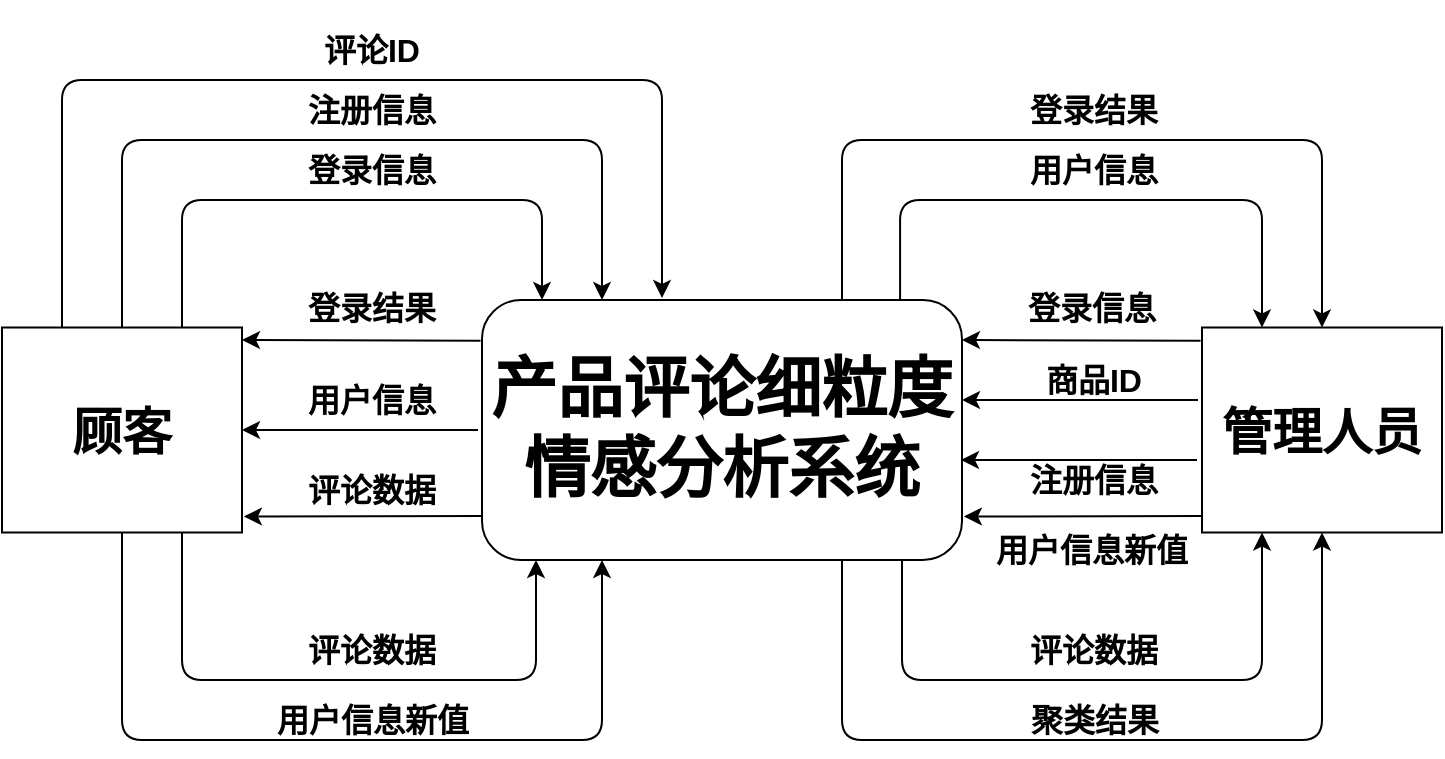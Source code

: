 <mxfile version="13.6.2" type="device"><diagram id="iOc1jZ-j7H5OQ-Gd9pYG" name="第 1 页"><mxGraphModel dx="2315" dy="640" grid="1" gridSize="10" guides="1" tooltips="1" connect="1" arrows="1" fold="1" page="1" pageScale="1" pageWidth="827" pageHeight="1169" math="0" shadow="0"><root><mxCell id="0"/><mxCell id="1" parent="0"/><mxCell id="IcSjm4cNW31X9xkML1Oy-1" value="&lt;p class=&quot;MsoNormal&quot;&gt;&lt;font face=&quot;Verdana&quot; size=&quot;1&quot;&gt;&lt;b style=&quot;font-size: 33px&quot;&gt;产品评论细粒度情感分析系统&lt;/b&gt;&lt;/font&gt;&lt;/p&gt;" style="rounded=1;whiteSpace=wrap;html=1;" parent="1" vertex="1"><mxGeometry x="150" y="280" width="240" height="130" as="geometry"/></mxCell><mxCell id="IcSjm4cNW31X9xkML1Oy-5" value="&lt;font style=&quot;font-size: 25px&quot;&gt;&lt;b&gt;顾客&lt;/b&gt;&lt;/font&gt;" style="rounded=0;whiteSpace=wrap;html=1;" parent="1" vertex="1"><mxGeometry x="-90" y="293.75" width="120" height="102.5" as="geometry"/></mxCell><mxCell id="IcSjm4cNW31X9xkML1Oy-7" value="" style="edgeStyle=elbowEdgeStyle;elbow=vertical;endArrow=classic;html=1;exitX=0.75;exitY=0;exitDx=0;exitDy=0;" parent="1" source="IcSjm4cNW31X9xkML1Oy-5" edge="1"><mxGeometry width="50" height="50" relative="1" as="geometry"><mxPoint x="60" y="360" as="sourcePoint"/><mxPoint x="180" y="280" as="targetPoint"/><Array as="points"><mxPoint x="100" y="230"/><mxPoint x="100" y="240"/><mxPoint x="60" y="220"/></Array></mxGeometry></mxCell><mxCell id="IcSjm4cNW31X9xkML1Oy-8" value="" style="edgeStyle=elbowEdgeStyle;elbow=vertical;endArrow=classic;html=1;exitX=0.5;exitY=0;exitDx=0;exitDy=0;entryX=0.25;entryY=0;entryDx=0;entryDy=0;" parent="1" source="IcSjm4cNW31X9xkML1Oy-5" target="IcSjm4cNW31X9xkML1Oy-1" edge="1"><mxGeometry width="50" height="50" relative="1" as="geometry"><mxPoint x="10" y="330" as="sourcePoint"/><mxPoint x="189.52" y="286.36" as="targetPoint"/><Array as="points"><mxPoint x="80" y="200"/></Array></mxGeometry></mxCell><mxCell id="IcSjm4cNW31X9xkML1Oy-9" value="" style="edgeStyle=elbowEdgeStyle;elbow=vertical;endArrow=classic;html=1;exitX=0.75;exitY=1;exitDx=0;exitDy=0;" parent="1" source="IcSjm4cNW31X9xkML1Oy-5" edge="1"><mxGeometry width="50" height="50" relative="1" as="geometry"><mxPoint x="60" y="460" as="sourcePoint"/><mxPoint x="177" y="410" as="targetPoint"/><Array as="points"><mxPoint x="90" y="470"/></Array></mxGeometry></mxCell><mxCell id="IcSjm4cNW31X9xkML1Oy-10" value="" style="edgeStyle=elbowEdgeStyle;elbow=vertical;endArrow=classic;html=1;exitX=0.5;exitY=1;exitDx=0;exitDy=0;entryX=0.25;entryY=1;entryDx=0;entryDy=0;" parent="1" source="IcSjm4cNW31X9xkML1Oy-5" target="IcSjm4cNW31X9xkML1Oy-1" edge="1"><mxGeometry width="50" height="50" relative="1" as="geometry"><mxPoint x="60" y="460" as="sourcePoint"/><mxPoint x="110" y="410" as="targetPoint"/><Array as="points"><mxPoint x="100" y="500"/></Array></mxGeometry></mxCell><mxCell id="IcSjm4cNW31X9xkML1Oy-13" value="" style="endArrow=classic;html=1;exitX=-0.003;exitY=0.157;exitDx=0;exitDy=0;exitPerimeter=0;" parent="1" source="IcSjm4cNW31X9xkML1Oy-1" edge="1"><mxGeometry width="50" height="50" relative="1" as="geometry"><mxPoint x="390" y="360" as="sourcePoint"/><mxPoint x="30" y="300" as="targetPoint"/></mxGeometry></mxCell><mxCell id="IcSjm4cNW31X9xkML1Oy-14" value="" style="endArrow=classic;html=1;entryX=1;entryY=0.5;entryDx=0;entryDy=0;" parent="1" target="IcSjm4cNW31X9xkML1Oy-5" edge="1"><mxGeometry width="50" height="50" relative="1" as="geometry"><mxPoint x="148" y="345" as="sourcePoint"/><mxPoint x="44.2" y="340.03" as="targetPoint"/></mxGeometry></mxCell><mxCell id="IcSjm4cNW31X9xkML1Oy-15" value="" style="endArrow=classic;html=1;entryX=1.008;entryY=0.922;entryDx=0;entryDy=0;entryPerimeter=0;" parent="1" target="IcSjm4cNW31X9xkML1Oy-5" edge="1"><mxGeometry width="50" height="50" relative="1" as="geometry"><mxPoint x="150" y="388" as="sourcePoint"/><mxPoint x="54.2" y="350.03" as="targetPoint"/></mxGeometry></mxCell><mxCell id="IcSjm4cNW31X9xkML1Oy-17" value="&lt;font style=&quot;font-size: 25px&quot;&gt;&lt;b&gt;管理人员&lt;/b&gt;&lt;/font&gt;" style="rounded=0;whiteSpace=wrap;html=1;" parent="1" vertex="1"><mxGeometry x="510" y="293.75" width="120" height="102.5" as="geometry"/></mxCell><mxCell id="IcSjm4cNW31X9xkML1Oy-18" value="&lt;font size=&quot;1&quot;&gt;&lt;b style=&quot;font-size: 16px&quot;&gt;注册信息&lt;/b&gt;&lt;/font&gt;" style="text;html=1;strokeColor=none;fillColor=none;align=center;verticalAlign=middle;whiteSpace=wrap;rounded=0;" parent="1" vertex="1"><mxGeometry x="59.99" y="160" width="70" height="50" as="geometry"/></mxCell><mxCell id="IcSjm4cNW31X9xkML1Oy-20" value="&lt;font size=&quot;1&quot;&gt;&lt;b style=&quot;font-size: 16px&quot;&gt;登录信息&lt;/b&gt;&lt;/font&gt;" style="text;html=1;strokeColor=none;fillColor=none;align=center;verticalAlign=middle;whiteSpace=wrap;rounded=0;" parent="1" vertex="1"><mxGeometry x="59.99" y="190" width="70" height="50" as="geometry"/></mxCell><mxCell id="IcSjm4cNW31X9xkML1Oy-21" value="&lt;span style=&quot;font-size: 16px&quot;&gt;&lt;b&gt;用户信息新值&lt;/b&gt;&lt;/span&gt;" style="text;html=1;strokeColor=none;fillColor=none;align=center;verticalAlign=middle;whiteSpace=wrap;rounded=0;rotation=0;" parent="1" vertex="1"><mxGeometry x="43.53" y="480" width="102.93" height="20" as="geometry"/></mxCell><mxCell id="IcSjm4cNW31X9xkML1Oy-23" value="&lt;font size=&quot;1&quot;&gt;&lt;b style=&quot;font-size: 16px&quot;&gt;评论数据&lt;/b&gt;&lt;/font&gt;" style="text;html=1;strokeColor=none;fillColor=none;align=center;verticalAlign=middle;whiteSpace=wrap;rounded=0;" parent="1" vertex="1"><mxGeometry x="59.99" y="430" width="70" height="50" as="geometry"/></mxCell><mxCell id="IcSjm4cNW31X9xkML1Oy-24" value="&lt;font size=&quot;1&quot;&gt;&lt;b style=&quot;font-size: 16px&quot;&gt;评论数据&lt;/b&gt;&lt;/font&gt;" style="text;html=1;strokeColor=none;fillColor=none;align=center;verticalAlign=middle;whiteSpace=wrap;rounded=0;" parent="1" vertex="1"><mxGeometry x="59.99" y="350" width="70" height="50" as="geometry"/></mxCell><mxCell id="IcSjm4cNW31X9xkML1Oy-25" value="&lt;font size=&quot;1&quot;&gt;&lt;b style=&quot;font-size: 16px&quot;&gt;用户信息&lt;/b&gt;&lt;/font&gt;" style="text;html=1;strokeColor=none;fillColor=none;align=center;verticalAlign=middle;whiteSpace=wrap;rounded=0;rotation=0;" parent="1" vertex="1"><mxGeometry x="59.99" y="320" width="70" height="20" as="geometry"/></mxCell><mxCell id="IcSjm4cNW31X9xkML1Oy-26" value="&lt;font size=&quot;1&quot;&gt;&lt;b style=&quot;font-size: 16px&quot;&gt;登录结果&lt;/b&gt;&lt;/font&gt;" style="text;html=1;strokeColor=none;fillColor=none;align=center;verticalAlign=middle;whiteSpace=wrap;rounded=0;rotation=0;" parent="1" vertex="1"><mxGeometry x="59.99" y="273.75" width="70" height="20" as="geometry"/></mxCell><mxCell id="IcSjm4cNW31X9xkML1Oy-27" value="" style="edgeStyle=elbowEdgeStyle;elbow=vertical;endArrow=classic;html=1;exitX=0.871;exitY=0.003;exitDx=0;exitDy=0;entryX=0.25;entryY=0;entryDx=0;entryDy=0;exitPerimeter=0;" parent="1" source="IcSjm4cNW31X9xkML1Oy-1" target="IcSjm4cNW31X9xkML1Oy-17" edge="1"><mxGeometry width="50" height="50" relative="1" as="geometry"><mxPoint x="350" y="280" as="sourcePoint"/><mxPoint x="590" y="266.25" as="targetPoint"/><Array as="points"><mxPoint x="430" y="230"/></Array></mxGeometry></mxCell><mxCell id="IcSjm4cNW31X9xkML1Oy-28" value="" style="edgeStyle=elbowEdgeStyle;elbow=vertical;endArrow=classic;html=1;exitX=0.75;exitY=0;exitDx=0;exitDy=0;" parent="1" source="IcSjm4cNW31X9xkML1Oy-1" target="IcSjm4cNW31X9xkML1Oy-17" edge="1"><mxGeometry width="50" height="50" relative="1" as="geometry"><mxPoint x="310" y="280" as="sourcePoint"/><mxPoint x="550" y="266.25" as="targetPoint"/><Array as="points"><mxPoint x="450" y="200"/></Array></mxGeometry></mxCell><mxCell id="IcSjm4cNW31X9xkML1Oy-29" value="" style="edgeStyle=elbowEdgeStyle;elbow=vertical;endArrow=classic;html=1;exitX=0.5;exitY=1;exitDx=0;exitDy=0;entryX=0.5;entryY=1;entryDx=0;entryDy=0;" parent="1" target="IcSjm4cNW31X9xkML1Oy-17" edge="1"><mxGeometry width="50" height="50" relative="1" as="geometry"><mxPoint x="330" y="410" as="sourcePoint"/><mxPoint x="579.36" y="423.75" as="targetPoint"/><Array as="points"><mxPoint x="450" y="500"/></Array></mxGeometry></mxCell><mxCell id="IcSjm4cNW31X9xkML1Oy-30" value="" style="edgeStyle=elbowEdgeStyle;elbow=vertical;endArrow=classic;html=1;exitX=0.75;exitY=1;exitDx=0;exitDy=0;entryX=0.25;entryY=1;entryDx=0;entryDy=0;" parent="1" target="IcSjm4cNW31X9xkML1Oy-17" edge="1"><mxGeometry width="50" height="50" relative="1" as="geometry"><mxPoint x="360" y="410" as="sourcePoint"/><mxPoint x="540.96" y="427.78" as="targetPoint"/><Array as="points"><mxPoint x="460" y="470"/></Array></mxGeometry></mxCell><mxCell id="IcSjm4cNW31X9xkML1Oy-34" value="" style="endArrow=classic;html=1;exitX=-0.003;exitY=0.157;exitDx=0;exitDy=0;exitPerimeter=0;" parent="1" edge="1"><mxGeometry width="50" height="50" relative="1" as="geometry"><mxPoint x="509.28" y="300.41" as="sourcePoint"/><mxPoint x="390" y="300" as="targetPoint"/></mxGeometry></mxCell><mxCell id="IcSjm4cNW31X9xkML1Oy-35" value="" style="endArrow=classic;html=1;entryX=1;entryY=0.5;entryDx=0;entryDy=0;" parent="1" edge="1"><mxGeometry width="50" height="50" relative="1" as="geometry"><mxPoint x="507.5" y="360" as="sourcePoint"/><mxPoint x="389.5" y="360" as="targetPoint"/></mxGeometry></mxCell><mxCell id="IcSjm4cNW31X9xkML1Oy-36" value="" style="endArrow=classic;html=1;entryX=1.008;entryY=0.922;entryDx=0;entryDy=0;entryPerimeter=0;" parent="1" edge="1"><mxGeometry width="50" height="50" relative="1" as="geometry"><mxPoint x="510" y="388" as="sourcePoint"/><mxPoint x="390.96" y="388.255" as="targetPoint"/></mxGeometry></mxCell><mxCell id="IcSjm4cNW31X9xkML1Oy-37" value="&lt;font size=&quot;1&quot;&gt;&lt;b style=&quot;font-size: 16px&quot;&gt;用户信息新值&lt;/b&gt;&lt;/font&gt;" style="text;html=1;strokeColor=none;fillColor=none;align=center;verticalAlign=middle;whiteSpace=wrap;rounded=0;" parent="1" vertex="1"><mxGeometry x="404.98" y="380" width="100.01" height="50" as="geometry"/></mxCell><mxCell id="IcSjm4cNW31X9xkML1Oy-38" value="&lt;font size=&quot;1&quot;&gt;&lt;b style=&quot;font-size: 16px&quot;&gt;注册信息&lt;/b&gt;&lt;/font&gt;" style="text;html=1;strokeColor=none;fillColor=none;align=center;verticalAlign=middle;whiteSpace=wrap;rounded=0;rotation=0;" parent="1" vertex="1"><mxGeometry x="421.45" y="360" width="70" height="20" as="geometry"/></mxCell><mxCell id="IcSjm4cNW31X9xkML1Oy-39" value="&lt;font size=&quot;1&quot;&gt;&lt;b style=&quot;font-size: 16px&quot;&gt;登录信息&lt;/b&gt;&lt;/font&gt;" style="text;html=1;strokeColor=none;fillColor=none;align=center;verticalAlign=middle;whiteSpace=wrap;rounded=0;rotation=0;" parent="1" vertex="1"><mxGeometry x="419.99" y="273.75" width="70" height="20" as="geometry"/></mxCell><mxCell id="IcSjm4cNW31X9xkML1Oy-47" value="&lt;font size=&quot;1&quot;&gt;&lt;b style=&quot;font-size: 16px&quot;&gt;登录结果&lt;/b&gt;&lt;/font&gt;" style="text;html=1;strokeColor=none;fillColor=none;align=center;verticalAlign=middle;whiteSpace=wrap;rounded=0;" parent="1" vertex="1"><mxGeometry x="421.44" y="160" width="70" height="50" as="geometry"/></mxCell><mxCell id="IcSjm4cNW31X9xkML1Oy-48" value="&lt;font size=&quot;1&quot;&gt;&lt;b style=&quot;font-size: 16px&quot;&gt;用户信息&lt;/b&gt;&lt;/font&gt;" style="text;html=1;strokeColor=none;fillColor=none;align=center;verticalAlign=middle;whiteSpace=wrap;rounded=0;" parent="1" vertex="1"><mxGeometry x="421.44" y="190" width="70" height="50" as="geometry"/></mxCell><mxCell id="IcSjm4cNW31X9xkML1Oy-49" value="&lt;span style=&quot;font-size: 16px&quot;&gt;&lt;b&gt;聚类结果&lt;/b&gt;&lt;/span&gt;" style="text;html=1;strokeColor=none;fillColor=none;align=center;verticalAlign=middle;whiteSpace=wrap;rounded=0;rotation=0;" parent="1" vertex="1"><mxGeometry x="404.98" y="480" width="102.93" height="20" as="geometry"/></mxCell><mxCell id="IcSjm4cNW31X9xkML1Oy-50" value="&lt;font size=&quot;1&quot;&gt;&lt;b style=&quot;font-size: 16px&quot;&gt;评论数据&lt;/b&gt;&lt;/font&gt;" style="text;html=1;strokeColor=none;fillColor=none;align=center;verticalAlign=middle;whiteSpace=wrap;rounded=0;" parent="1" vertex="1"><mxGeometry x="421.44" y="430" width="70" height="50" as="geometry"/></mxCell><mxCell id="5z-CEm4g3OiqQy--UwgJ-1" value="" style="endArrow=classic;html=1;entryX=1;entryY=0.5;entryDx=0;entryDy=0;" parent="1" edge="1"><mxGeometry width="50" height="50" relative="1" as="geometry"><mxPoint x="508" y="330" as="sourcePoint"/><mxPoint x="390" y="330" as="targetPoint"/></mxGeometry></mxCell><mxCell id="5z-CEm4g3OiqQy--UwgJ-3" value="&lt;font size=&quot;1&quot;&gt;&lt;b style=&quot;font-size: 16px&quot;&gt;商品ID&lt;/b&gt;&lt;/font&gt;" style="text;html=1;strokeColor=none;fillColor=none;align=center;verticalAlign=middle;whiteSpace=wrap;rounded=0;rotation=0;" parent="1" vertex="1"><mxGeometry x="421.45" y="310" width="70" height="20" as="geometry"/></mxCell><mxCell id="5z-CEm4g3OiqQy--UwgJ-5" value="" style="edgeStyle=elbowEdgeStyle;elbow=vertical;endArrow=classic;html=1;exitX=0.25;exitY=0;exitDx=0;exitDy=0;" parent="1" source="IcSjm4cNW31X9xkML1Oy-5" edge="1"><mxGeometry width="50" height="50" relative="1" as="geometry"><mxPoint x="-20" y="303.75" as="sourcePoint"/><mxPoint x="240" y="279" as="targetPoint"/><Array as="points"><mxPoint x="150" y="170"/><mxPoint x="90" y="210"/></Array></mxGeometry></mxCell><mxCell id="5z-CEm4g3OiqQy--UwgJ-6" value="&lt;font size=&quot;1&quot;&gt;&lt;b style=&quot;font-size: 16px&quot;&gt;评论ID&lt;/b&gt;&lt;/font&gt;" style="text;html=1;strokeColor=none;fillColor=none;align=center;verticalAlign=middle;whiteSpace=wrap;rounded=0;" parent="1" vertex="1"><mxGeometry x="59.99" y="130" width="70" height="50" as="geometry"/></mxCell></root></mxGraphModel></diagram></mxfile>